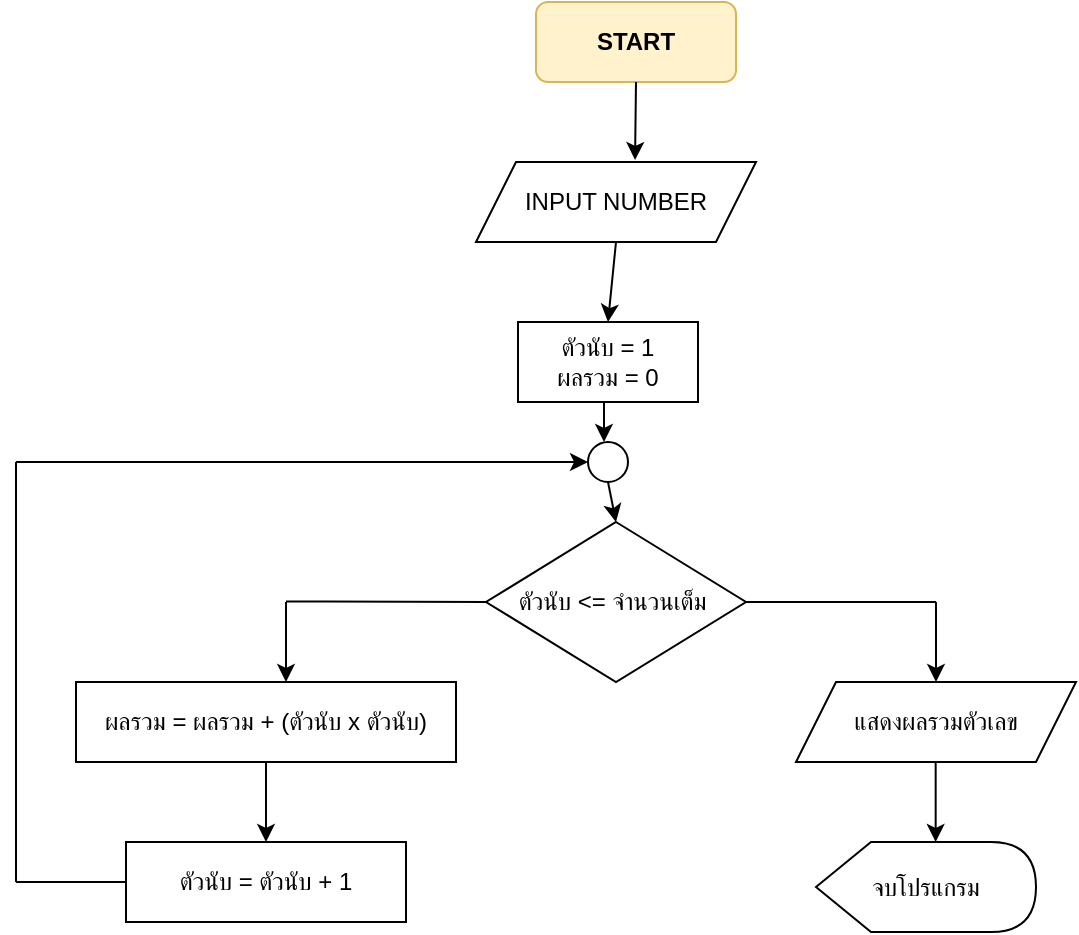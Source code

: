 <mxfile version="22.1.7" type="github">
  <diagram name="Page-1" id="wrtS9T2T2azv9OztdqML">
    <mxGraphModel dx="1134" dy="717" grid="1" gridSize="10" guides="1" tooltips="1" connect="1" arrows="1" fold="1" page="1" pageScale="1" pageWidth="850" pageHeight="1100" math="0" shadow="0">
      <root>
        <mxCell id="0" />
        <mxCell id="1" parent="0" />
        <mxCell id="aZXjoS3fLPKGCP5ZX5xu-1" value="&lt;b&gt;START&lt;/b&gt;" style="rounded=1;whiteSpace=wrap;html=1;fillColor=#fff2cc;strokeColor=#d6b656;" vertex="1" parent="1">
          <mxGeometry x="330" y="80" width="100" height="40" as="geometry" />
        </mxCell>
        <mxCell id="aZXjoS3fLPKGCP5ZX5xu-3" value="INPUT NUMBER" style="shape=parallelogram;perimeter=parallelogramPerimeter;whiteSpace=wrap;html=1;fixedSize=1;" vertex="1" parent="1">
          <mxGeometry x="300" y="160" width="140" height="40" as="geometry" />
        </mxCell>
        <mxCell id="aZXjoS3fLPKGCP5ZX5xu-4" value="ตัวนับ = 1&lt;br&gt;ผลรวม = 0" style="rounded=0;whiteSpace=wrap;html=1;" vertex="1" parent="1">
          <mxGeometry x="321" y="240" width="90" height="40" as="geometry" />
        </mxCell>
        <mxCell id="aZXjoS3fLPKGCP5ZX5xu-6" value="ตัวนับ &amp;lt;= จำนวนเต็ม&amp;nbsp;" style="rhombus;whiteSpace=wrap;html=1;" vertex="1" parent="1">
          <mxGeometry x="305" y="340" width="130" height="80" as="geometry" />
        </mxCell>
        <mxCell id="aZXjoS3fLPKGCP5ZX5xu-7" value="ผลรวม = ผลรวม + (ตัวนับ x ตัวนับ)" style="rounded=0;whiteSpace=wrap;html=1;" vertex="1" parent="1">
          <mxGeometry x="100" y="420" width="190" height="40" as="geometry" />
        </mxCell>
        <mxCell id="aZXjoS3fLPKGCP5ZX5xu-8" value="แสดงผลรวมตัวเลข" style="shape=parallelogram;perimeter=parallelogramPerimeter;whiteSpace=wrap;html=1;fixedSize=1;" vertex="1" parent="1">
          <mxGeometry x="460" y="420" width="140" height="40" as="geometry" />
        </mxCell>
        <mxCell id="aZXjoS3fLPKGCP5ZX5xu-9" value="ตัวนับ = ตัวนับ + 1" style="rounded=0;whiteSpace=wrap;html=1;" vertex="1" parent="1">
          <mxGeometry x="125" y="500" width="140" height="40" as="geometry" />
        </mxCell>
        <mxCell id="aZXjoS3fLPKGCP5ZX5xu-12" value="" style="ellipse;whiteSpace=wrap;html=1;" vertex="1" parent="1">
          <mxGeometry x="356" y="300" width="20" height="20" as="geometry" />
        </mxCell>
        <mxCell id="aZXjoS3fLPKGCP5ZX5xu-13" value="จบโปรแกรม" style="shape=display;whiteSpace=wrap;html=1;" vertex="1" parent="1">
          <mxGeometry x="470" y="500" width="110" height="45" as="geometry" />
        </mxCell>
        <mxCell id="aZXjoS3fLPKGCP5ZX5xu-16" value="" style="endArrow=none;html=1;rounded=0;exitX=0;exitY=0.5;exitDx=0;exitDy=0;" edge="1" parent="1" source="aZXjoS3fLPKGCP5ZX5xu-9">
          <mxGeometry width="50" height="50" relative="1" as="geometry">
            <mxPoint x="410" y="320" as="sourcePoint" />
            <mxPoint x="70" y="520" as="targetPoint" />
          </mxGeometry>
        </mxCell>
        <mxCell id="aZXjoS3fLPKGCP5ZX5xu-17" value="" style="endArrow=none;html=1;rounded=0;" edge="1" parent="1">
          <mxGeometry width="50" height="50" relative="1" as="geometry">
            <mxPoint x="70" y="310" as="sourcePoint" />
            <mxPoint x="70" y="520" as="targetPoint" />
          </mxGeometry>
        </mxCell>
        <mxCell id="aZXjoS3fLPKGCP5ZX5xu-19" value="" style="endArrow=classic;html=1;rounded=0;entryX=0;entryY=0.5;entryDx=0;entryDy=0;" edge="1" parent="1" target="aZXjoS3fLPKGCP5ZX5xu-12">
          <mxGeometry width="50" height="50" relative="1" as="geometry">
            <mxPoint x="70" y="310" as="sourcePoint" />
            <mxPoint x="320" y="370" as="targetPoint" />
          </mxGeometry>
        </mxCell>
        <mxCell id="aZXjoS3fLPKGCP5ZX5xu-20" value="" style="endArrow=classic;html=1;rounded=0;entryX=0.5;entryY=0;entryDx=0;entryDy=0;exitX=0.5;exitY=1;exitDx=0;exitDy=0;" edge="1" parent="1" source="aZXjoS3fLPKGCP5ZX5xu-7" target="aZXjoS3fLPKGCP5ZX5xu-9">
          <mxGeometry width="50" height="50" relative="1" as="geometry">
            <mxPoint x="290" y="420" as="sourcePoint" />
            <mxPoint x="340" y="370" as="targetPoint" />
          </mxGeometry>
        </mxCell>
        <mxCell id="aZXjoS3fLPKGCP5ZX5xu-24" value="" style="endArrow=none;html=1;rounded=0;entryX=0;entryY=0.5;entryDx=0;entryDy=0;" edge="1" parent="1" target="aZXjoS3fLPKGCP5ZX5xu-6">
          <mxGeometry width="50" height="50" relative="1" as="geometry">
            <mxPoint x="205" y="379.76" as="sourcePoint" />
            <mxPoint x="300" y="379.76" as="targetPoint" />
            <Array as="points">
              <mxPoint x="225" y="379.76" />
            </Array>
          </mxGeometry>
        </mxCell>
        <mxCell id="aZXjoS3fLPKGCP5ZX5xu-25" value="" style="endArrow=classic;html=1;rounded=0;entryX=0.5;entryY=0;entryDx=0;entryDy=0;" edge="1" parent="1">
          <mxGeometry width="50" height="50" relative="1" as="geometry">
            <mxPoint x="205" y="380" as="sourcePoint" />
            <mxPoint x="205" y="420" as="targetPoint" />
          </mxGeometry>
        </mxCell>
        <mxCell id="aZXjoS3fLPKGCP5ZX5xu-26" value="" style="endArrow=none;html=1;rounded=0;entryX=1;entryY=0.5;entryDx=0;entryDy=0;" edge="1" parent="1" target="aZXjoS3fLPKGCP5ZX5xu-6">
          <mxGeometry width="50" height="50" relative="1" as="geometry">
            <mxPoint x="530" y="380" as="sourcePoint" />
            <mxPoint x="665" y="380" as="targetPoint" />
            <Array as="points" />
          </mxGeometry>
        </mxCell>
        <mxCell id="aZXjoS3fLPKGCP5ZX5xu-27" value="" style="endArrow=classic;html=1;rounded=0;entryX=0.5;entryY=0;entryDx=0;entryDy=0;" edge="1" parent="1">
          <mxGeometry width="50" height="50" relative="1" as="geometry">
            <mxPoint x="530" y="380" as="sourcePoint" />
            <mxPoint x="530" y="420" as="targetPoint" />
          </mxGeometry>
        </mxCell>
        <mxCell id="aZXjoS3fLPKGCP5ZX5xu-28" value="" style="endArrow=classic;html=1;rounded=0;entryX=0.5;entryY=0;entryDx=0;entryDy=0;" edge="1" parent="1">
          <mxGeometry width="50" height="50" relative="1" as="geometry">
            <mxPoint x="529.83" y="460" as="sourcePoint" />
            <mxPoint x="529.83" y="500" as="targetPoint" />
          </mxGeometry>
        </mxCell>
        <mxCell id="aZXjoS3fLPKGCP5ZX5xu-29" value="" style="endArrow=classic;html=1;rounded=0;exitX=0.5;exitY=1;exitDx=0;exitDy=0;entryX=0.568;entryY=-0.025;entryDx=0;entryDy=0;entryPerimeter=0;" edge="1" parent="1" source="aZXjoS3fLPKGCP5ZX5xu-1" target="aZXjoS3fLPKGCP5ZX5xu-3">
          <mxGeometry width="50" height="50" relative="1" as="geometry">
            <mxPoint x="320" y="230" as="sourcePoint" />
            <mxPoint x="370" y="180" as="targetPoint" />
          </mxGeometry>
        </mxCell>
        <mxCell id="aZXjoS3fLPKGCP5ZX5xu-30" value="" style="endArrow=classic;html=1;rounded=0;exitX=0.5;exitY=1;exitDx=0;exitDy=0;entryX=0.5;entryY=0;entryDx=0;entryDy=0;" edge="1" parent="1" source="aZXjoS3fLPKGCP5ZX5xu-3" target="aZXjoS3fLPKGCP5ZX5xu-4">
          <mxGeometry width="50" height="50" relative="1" as="geometry">
            <mxPoint x="390" y="130" as="sourcePoint" />
            <mxPoint x="390" y="169" as="targetPoint" />
          </mxGeometry>
        </mxCell>
        <mxCell id="aZXjoS3fLPKGCP5ZX5xu-31" value="" style="endArrow=classic;html=1;rounded=0;exitX=0.5;exitY=1;exitDx=0;exitDy=0;entryX=0.5;entryY=0;entryDx=0;entryDy=0;" edge="1" parent="1" source="aZXjoS3fLPKGCP5ZX5xu-12" target="aZXjoS3fLPKGCP5ZX5xu-6">
          <mxGeometry width="50" height="50" relative="1" as="geometry">
            <mxPoint x="380" y="210" as="sourcePoint" />
            <mxPoint x="376" y="250" as="targetPoint" />
          </mxGeometry>
        </mxCell>
        <mxCell id="aZXjoS3fLPKGCP5ZX5xu-32" value="" style="endArrow=classic;html=1;rounded=0;exitX=0.5;exitY=1;exitDx=0;exitDy=0;entryX=0.4;entryY=0;entryDx=0;entryDy=0;entryPerimeter=0;" edge="1" parent="1" target="aZXjoS3fLPKGCP5ZX5xu-12">
          <mxGeometry width="50" height="50" relative="1" as="geometry">
            <mxPoint x="364" y="280" as="sourcePoint" />
            <mxPoint x="368" y="300" as="targetPoint" />
          </mxGeometry>
        </mxCell>
      </root>
    </mxGraphModel>
  </diagram>
</mxfile>
